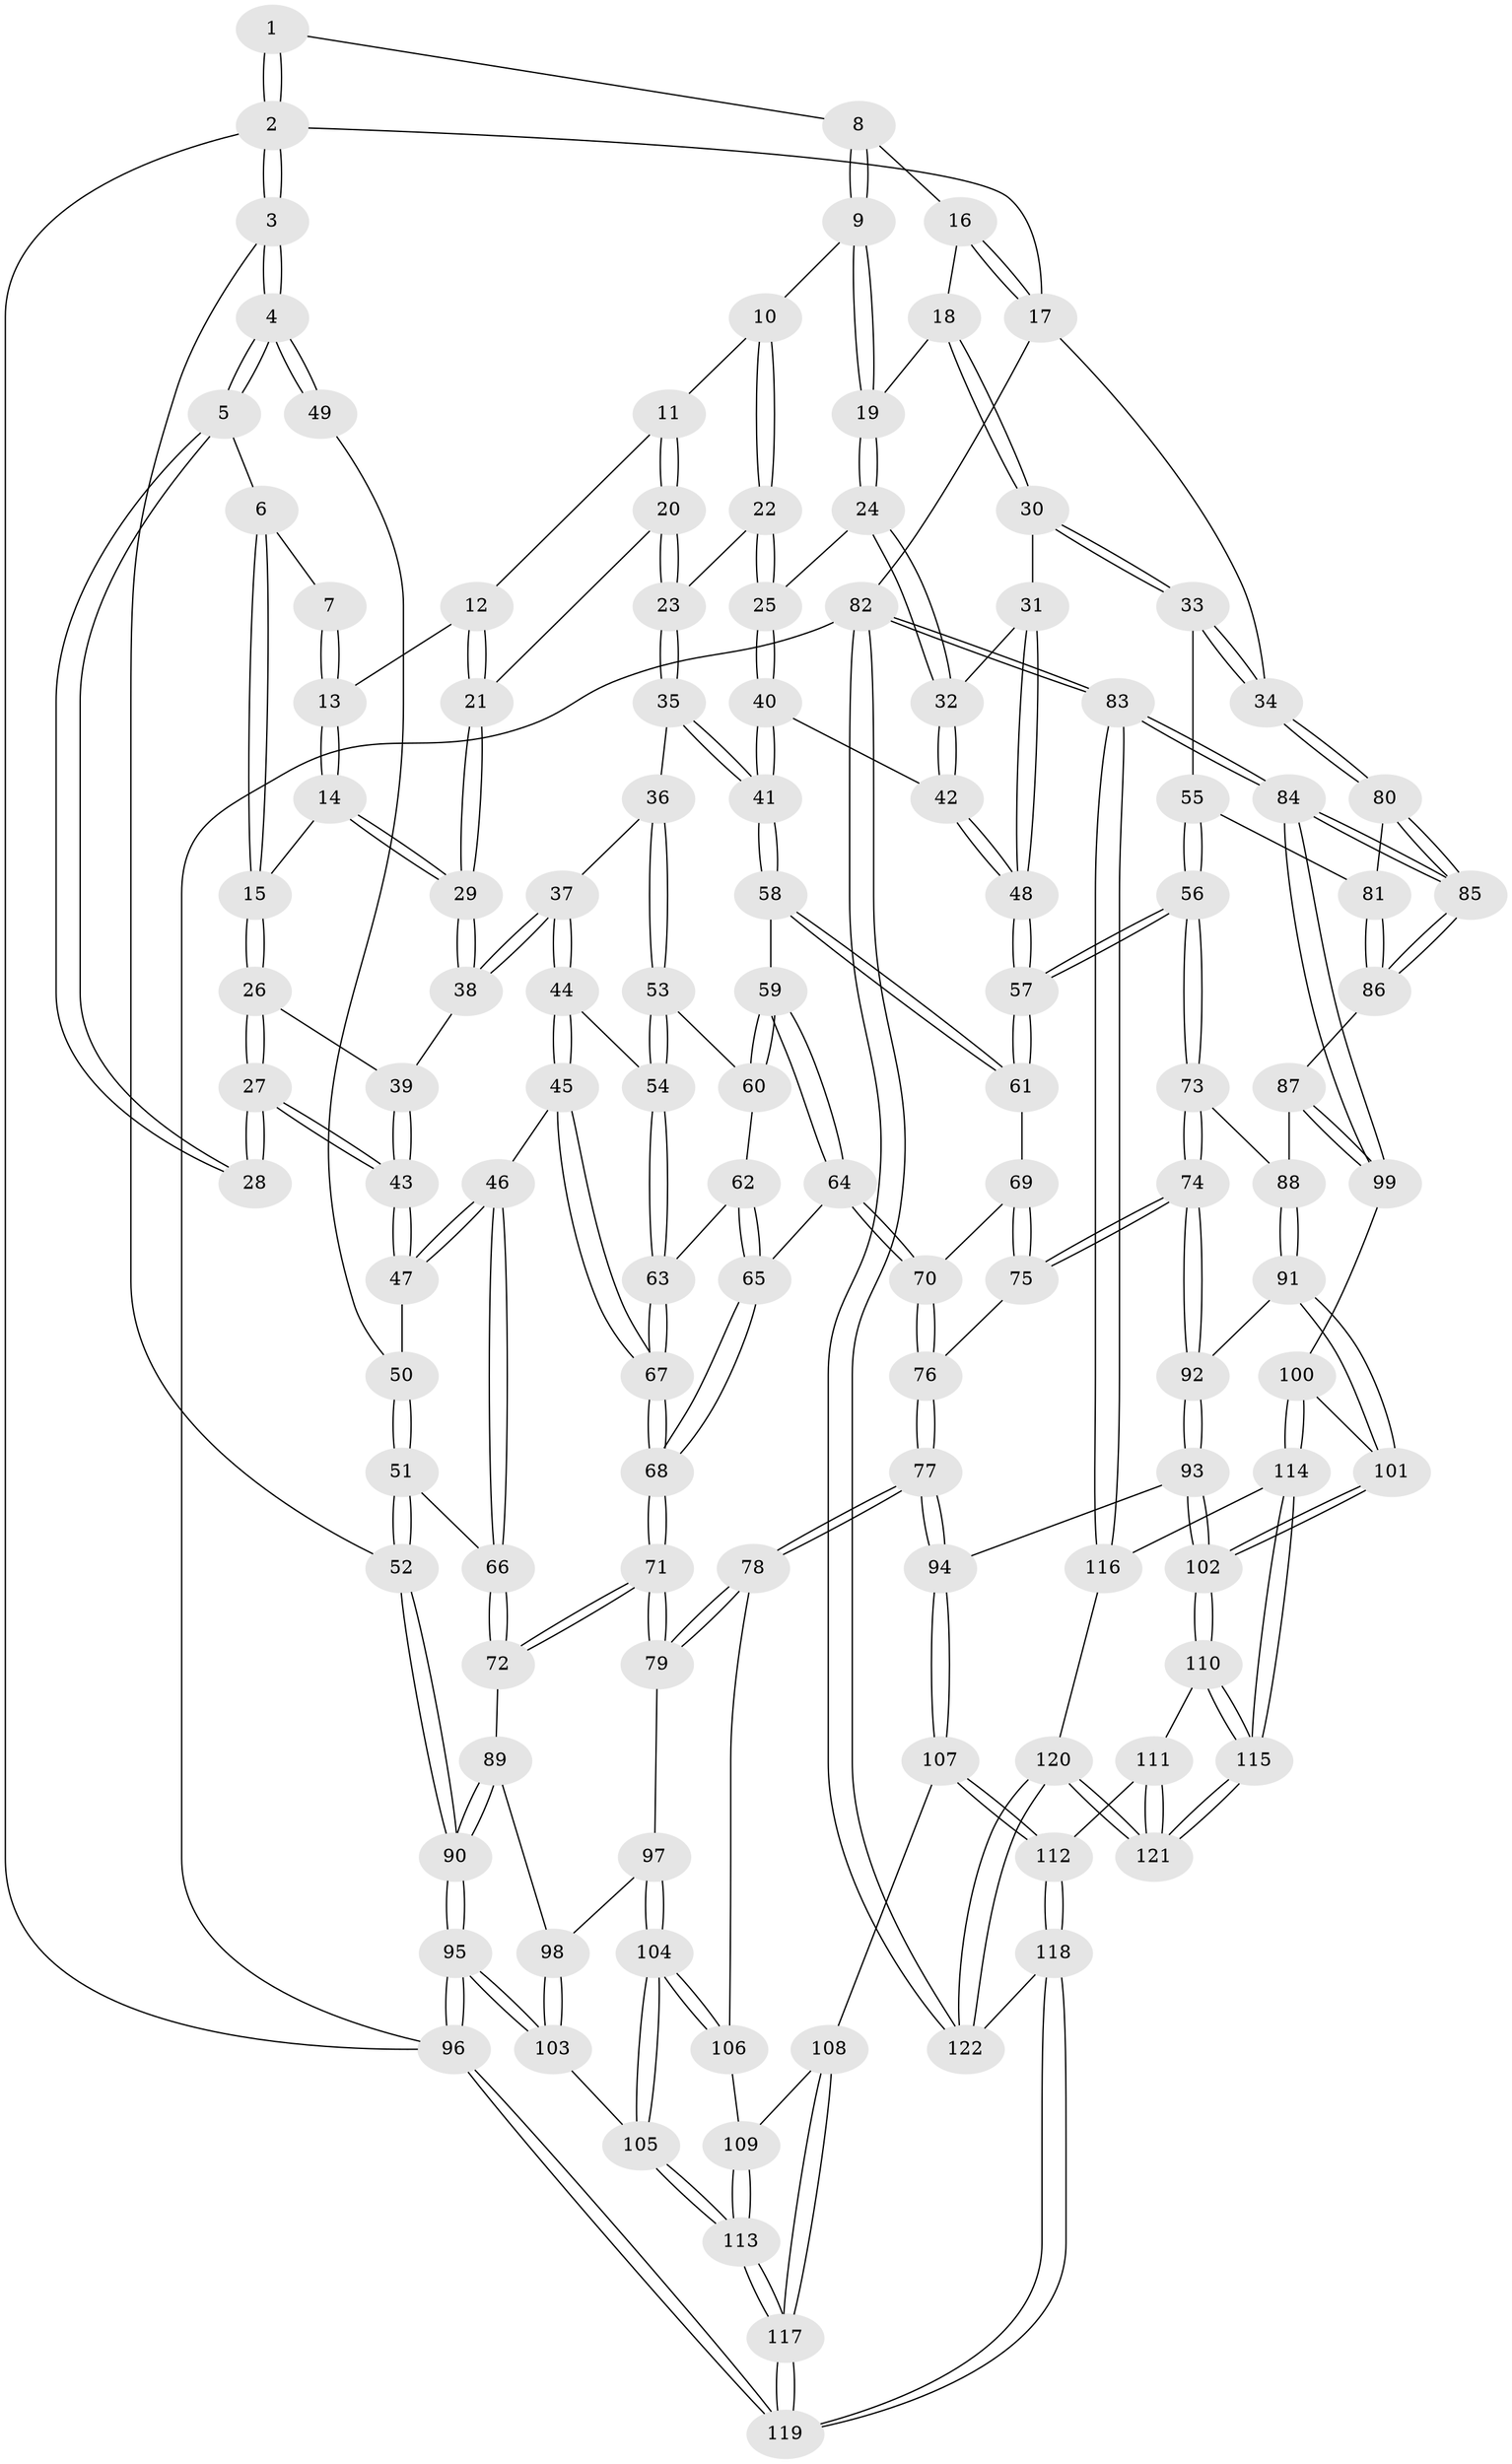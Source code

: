 // Generated by graph-tools (version 1.1) at 2025/11/02/27/25 16:11:54]
// undirected, 122 vertices, 302 edges
graph export_dot {
graph [start="1"]
  node [color=gray90,style=filled];
  1 [pos="+0.32120970292696027+0"];
  2 [pos="+0+0"];
  3 [pos="+0+0.0606888272149523"];
  4 [pos="+0+0.06816589222618966"];
  5 [pos="+0.1856968592388537+0.10474602215533535"];
  6 [pos="+0.25808597555795854+0.006115114332735033"];
  7 [pos="+0.3014430311608963+0"];
  8 [pos="+0.6349174235262783+0"];
  9 [pos="+0.6340188729208183+0"];
  10 [pos="+0.5925640627432129+0"];
  11 [pos="+0.5285643571358568+0.06588272605901242"];
  12 [pos="+0.4447008550964014+0.12520417748668702"];
  13 [pos="+0.37865028047781535+0.12552533008467276"];
  14 [pos="+0.36878929897807355+0.16163444444379257"];
  15 [pos="+0.300180317215247+0.1867826564753453"];
  16 [pos="+0.6810454262041759+0"];
  17 [pos="+1+0"];
  18 [pos="+0.7948236031458122+0.1606029906594996"];
  19 [pos="+0.7055542610272509+0.15228299515607693"];
  20 [pos="+0.5048936175774429+0.18405118021901004"];
  21 [pos="+0.4697241932210487+0.18781083668749404"];
  22 [pos="+0.6054266751141101+0.15520756006959635"];
  23 [pos="+0.5443751972820505+0.21736632418533003"];
  24 [pos="+0.6834212793992517+0.21606733615161655"];
  25 [pos="+0.6665189983162451+0.2168469111706122"];
  26 [pos="+0.28723695079368045+0.19875384808549662"];
  27 [pos="+0.21632101521242167+0.2556635348166342"];
  28 [pos="+0.20412499782362495+0.24107877610673092"];
  29 [pos="+0.4152265203975232+0.23737761532067517"];
  30 [pos="+0.8614628747320697+0.25272565158822585"];
  31 [pos="+0.7626946133661742+0.2583125470434671"];
  32 [pos="+0.7522052586456287+0.25404956558514313"];
  33 [pos="+0.909053216238937+0.2692238878260579"];
  34 [pos="+1+0.19703709850594542"];
  35 [pos="+0.5486013874363835+0.306185201720815"];
  36 [pos="+0.4425247348988543+0.3015239745831669"];
  37 [pos="+0.43195531113778257+0.2939774770693307"];
  38 [pos="+0.41506162318226786+0.2526520320932754"];
  39 [pos="+0.3914588024571031+0.2528186197358565"];
  40 [pos="+0.5787989142119236+0.3204389458916763"];
  41 [pos="+0.5700750140371837+0.3219595672912781"];
  42 [pos="+0.6033178030123537+0.3283840727092916"];
  43 [pos="+0.21887523349983398+0.2668550094074"];
  44 [pos="+0.3182048419369643+0.348338360995972"];
  45 [pos="+0.2823680542493414+0.3628867913238713"];
  46 [pos="+0.23452756112996706+0.35218937039577497"];
  47 [pos="+0.21929594136728392+0.3103063126593678"];
  48 [pos="+0.6819393684218286+0.3641002803670453"];
  49 [pos="+0.025035337504338732+0.20994479057594082"];
  50 [pos="+0.08942888352684669+0.3293719926451111"];
  51 [pos="+0.005594806953091102+0.4100797801048522"];
  52 [pos="+0+0.4065356849160405"];
  53 [pos="+0.4323560033725295+0.3784708983878285"];
  54 [pos="+0.42948400342470405+0.3917080472684825"];
  55 [pos="+0.7937897060485728+0.45334895211136866"];
  56 [pos="+0.7643382897296751+0.47092724524443735"];
  57 [pos="+0.7342753902559981+0.4551307974163352"];
  58 [pos="+0.5696059955315803+0.32472365472109466"];
  59 [pos="+0.5549519686802197+0.38195129692221746"];
  60 [pos="+0.5114772502884651+0.39146810239633434"];
  61 [pos="+0.6602304860024664+0.4646869151943532"];
  62 [pos="+0.46248855516602944+0.4089307816786916"];
  63 [pos="+0.42914098280160273+0.39432031984996446"];
  64 [pos="+0.5514778547866281+0.46603015560119987"];
  65 [pos="+0.510263938586063+0.4682395889289145"];
  66 [pos="+0.17428660392926573+0.4819417774193689"];
  67 [pos="+0.38376459988274975+0.4575905273977747"];
  68 [pos="+0.3926723473590771+0.5107207004632736"];
  69 [pos="+0.6375685893196926+0.4709419515435458"];
  70 [pos="+0.5569569511105336+0.4723929064766881"];
  71 [pos="+0.35536869119694126+0.6188316278066814"];
  72 [pos="+0.18944790174084358+0.5583635670739152"];
  73 [pos="+0.7574919305583495+0.5365113966647059"];
  74 [pos="+0.6368563745328579+0.6000785558805841"];
  75 [pos="+0.6326738863718113+0.592092255145245"];
  76 [pos="+0.5572914676976136+0.5003439336709997"];
  77 [pos="+0.4425143910738723+0.7060329047549669"];
  78 [pos="+0.4270739802414376+0.7010051063329938"];
  79 [pos="+0.3840893693714777+0.6633601586967051"];
  80 [pos="+1+0.27147055644580986"];
  81 [pos="+0.928011580715138+0.5182499466823242"];
  82 [pos="+1+1"];
  83 [pos="+1+1"];
  84 [pos="+1+0.8545859363455994"];
  85 [pos="+1+0.652157822232232"];
  86 [pos="+0.9361771861277584+0.6178997939439022"];
  87 [pos="+0.9010324342095533+0.6418070323141205"];
  88 [pos="+0.7581197767744893+0.5377175953475265"];
  89 [pos="+0.17450942849793508+0.5711689867913986"];
  90 [pos="+0+0.668827511927609"];
  91 [pos="+0.7488455427182704+0.7194360560236881"];
  92 [pos="+0.621399512421003+0.6331355117774727"];
  93 [pos="+0.4737114461670838+0.7181847879239933"];
  94 [pos="+0.455703057749491+0.7140523394076183"];
  95 [pos="+0+0.8697790851460275"];
  96 [pos="+0+1"];
  97 [pos="+0.23431372345613916+0.7506873486931182"];
  98 [pos="+0.14284274599936725+0.7471280971503133"];
  99 [pos="+0.8535743965786926+0.7556823216420813"];
  100 [pos="+0.8308045599645233+0.7714596348062043"];
  101 [pos="+0.7570589463403951+0.7359173681787581"];
  102 [pos="+0.5860346180856598+0.8147331128817272"];
  103 [pos="+0.08084839639865038+0.815765891270241"];
  104 [pos="+0.23965786787476137+0.8485927831636976"];
  105 [pos="+0.21264855078834738+0.8905115903774998"];
  106 [pos="+0.38306928100950655+0.7565733827816862"];
  107 [pos="+0.43311025052347396+0.9122473543838421"];
  108 [pos="+0.38614753923195805+0.9190643413961145"];
  109 [pos="+0.34250662456954695+0.8608513393696716"];
  110 [pos="+0.6057906933363818+0.8821262239369988"];
  111 [pos="+0.45121988487418363+0.9378410650441167"];
  112 [pos="+0.4487811550790386+0.9384696844778788"];
  113 [pos="+0.2468682511787804+0.9594354201233661"];
  114 [pos="+0.827695424002538+0.8236672831884342"];
  115 [pos="+0.6432566399877376+0.9477305956408356"];
  116 [pos="+0.8654002866242898+0.8994350594654166"];
  117 [pos="+0.25444264398707483+1"];
  118 [pos="+0.45372386279728955+1"];
  119 [pos="+0.23736054942827567+1"];
  120 [pos="+0.657251384419967+1"];
  121 [pos="+0.6445036430217904+0.9758594560979407"];
  122 [pos="+0.648400923191335+1"];
  1 -- 2;
  1 -- 2;
  1 -- 8;
  2 -- 3;
  2 -- 3;
  2 -- 17;
  2 -- 96;
  3 -- 4;
  3 -- 4;
  3 -- 52;
  4 -- 5;
  4 -- 5;
  4 -- 49;
  4 -- 49;
  5 -- 6;
  5 -- 28;
  5 -- 28;
  6 -- 7;
  6 -- 15;
  6 -- 15;
  7 -- 13;
  7 -- 13;
  8 -- 9;
  8 -- 9;
  8 -- 16;
  9 -- 10;
  9 -- 19;
  9 -- 19;
  10 -- 11;
  10 -- 22;
  10 -- 22;
  11 -- 12;
  11 -- 20;
  11 -- 20;
  12 -- 13;
  12 -- 21;
  12 -- 21;
  13 -- 14;
  13 -- 14;
  14 -- 15;
  14 -- 29;
  14 -- 29;
  15 -- 26;
  15 -- 26;
  16 -- 17;
  16 -- 17;
  16 -- 18;
  17 -- 34;
  17 -- 82;
  18 -- 19;
  18 -- 30;
  18 -- 30;
  19 -- 24;
  19 -- 24;
  20 -- 21;
  20 -- 23;
  20 -- 23;
  21 -- 29;
  21 -- 29;
  22 -- 23;
  22 -- 25;
  22 -- 25;
  23 -- 35;
  23 -- 35;
  24 -- 25;
  24 -- 32;
  24 -- 32;
  25 -- 40;
  25 -- 40;
  26 -- 27;
  26 -- 27;
  26 -- 39;
  27 -- 28;
  27 -- 28;
  27 -- 43;
  27 -- 43;
  29 -- 38;
  29 -- 38;
  30 -- 31;
  30 -- 33;
  30 -- 33;
  31 -- 32;
  31 -- 48;
  31 -- 48;
  32 -- 42;
  32 -- 42;
  33 -- 34;
  33 -- 34;
  33 -- 55;
  34 -- 80;
  34 -- 80;
  35 -- 36;
  35 -- 41;
  35 -- 41;
  36 -- 37;
  36 -- 53;
  36 -- 53;
  37 -- 38;
  37 -- 38;
  37 -- 44;
  37 -- 44;
  38 -- 39;
  39 -- 43;
  39 -- 43;
  40 -- 41;
  40 -- 41;
  40 -- 42;
  41 -- 58;
  41 -- 58;
  42 -- 48;
  42 -- 48;
  43 -- 47;
  43 -- 47;
  44 -- 45;
  44 -- 45;
  44 -- 54;
  45 -- 46;
  45 -- 67;
  45 -- 67;
  46 -- 47;
  46 -- 47;
  46 -- 66;
  46 -- 66;
  47 -- 50;
  48 -- 57;
  48 -- 57;
  49 -- 50;
  50 -- 51;
  50 -- 51;
  51 -- 52;
  51 -- 52;
  51 -- 66;
  52 -- 90;
  52 -- 90;
  53 -- 54;
  53 -- 54;
  53 -- 60;
  54 -- 63;
  54 -- 63;
  55 -- 56;
  55 -- 56;
  55 -- 81;
  56 -- 57;
  56 -- 57;
  56 -- 73;
  56 -- 73;
  57 -- 61;
  57 -- 61;
  58 -- 59;
  58 -- 61;
  58 -- 61;
  59 -- 60;
  59 -- 60;
  59 -- 64;
  59 -- 64;
  60 -- 62;
  61 -- 69;
  62 -- 63;
  62 -- 65;
  62 -- 65;
  63 -- 67;
  63 -- 67;
  64 -- 65;
  64 -- 70;
  64 -- 70;
  65 -- 68;
  65 -- 68;
  66 -- 72;
  66 -- 72;
  67 -- 68;
  67 -- 68;
  68 -- 71;
  68 -- 71;
  69 -- 70;
  69 -- 75;
  69 -- 75;
  70 -- 76;
  70 -- 76;
  71 -- 72;
  71 -- 72;
  71 -- 79;
  71 -- 79;
  72 -- 89;
  73 -- 74;
  73 -- 74;
  73 -- 88;
  74 -- 75;
  74 -- 75;
  74 -- 92;
  74 -- 92;
  75 -- 76;
  76 -- 77;
  76 -- 77;
  77 -- 78;
  77 -- 78;
  77 -- 94;
  77 -- 94;
  78 -- 79;
  78 -- 79;
  78 -- 106;
  79 -- 97;
  80 -- 81;
  80 -- 85;
  80 -- 85;
  81 -- 86;
  81 -- 86;
  82 -- 83;
  82 -- 83;
  82 -- 122;
  82 -- 122;
  82 -- 96;
  83 -- 84;
  83 -- 84;
  83 -- 116;
  83 -- 116;
  84 -- 85;
  84 -- 85;
  84 -- 99;
  84 -- 99;
  85 -- 86;
  85 -- 86;
  86 -- 87;
  87 -- 88;
  87 -- 99;
  87 -- 99;
  88 -- 91;
  88 -- 91;
  89 -- 90;
  89 -- 90;
  89 -- 98;
  90 -- 95;
  90 -- 95;
  91 -- 92;
  91 -- 101;
  91 -- 101;
  92 -- 93;
  92 -- 93;
  93 -- 94;
  93 -- 102;
  93 -- 102;
  94 -- 107;
  94 -- 107;
  95 -- 96;
  95 -- 96;
  95 -- 103;
  95 -- 103;
  96 -- 119;
  96 -- 119;
  97 -- 98;
  97 -- 104;
  97 -- 104;
  98 -- 103;
  98 -- 103;
  99 -- 100;
  100 -- 101;
  100 -- 114;
  100 -- 114;
  101 -- 102;
  101 -- 102;
  102 -- 110;
  102 -- 110;
  103 -- 105;
  104 -- 105;
  104 -- 105;
  104 -- 106;
  104 -- 106;
  105 -- 113;
  105 -- 113;
  106 -- 109;
  107 -- 108;
  107 -- 112;
  107 -- 112;
  108 -- 109;
  108 -- 117;
  108 -- 117;
  109 -- 113;
  109 -- 113;
  110 -- 111;
  110 -- 115;
  110 -- 115;
  111 -- 112;
  111 -- 121;
  111 -- 121;
  112 -- 118;
  112 -- 118;
  113 -- 117;
  113 -- 117;
  114 -- 115;
  114 -- 115;
  114 -- 116;
  115 -- 121;
  115 -- 121;
  116 -- 120;
  117 -- 119;
  117 -- 119;
  118 -- 119;
  118 -- 119;
  118 -- 122;
  120 -- 121;
  120 -- 121;
  120 -- 122;
  120 -- 122;
}
